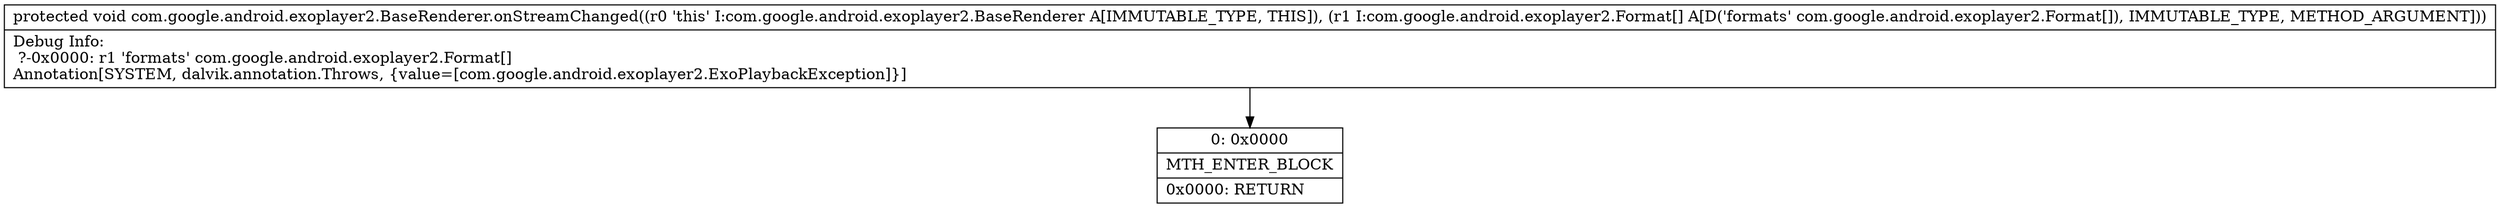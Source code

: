 digraph "CFG forcom.google.android.exoplayer2.BaseRenderer.onStreamChanged([Lcom\/google\/android\/exoplayer2\/Format;)V" {
Node_0 [shape=record,label="{0\:\ 0x0000|MTH_ENTER_BLOCK\l|0x0000: RETURN   \l}"];
MethodNode[shape=record,label="{protected void com.google.android.exoplayer2.BaseRenderer.onStreamChanged((r0 'this' I:com.google.android.exoplayer2.BaseRenderer A[IMMUTABLE_TYPE, THIS]), (r1 I:com.google.android.exoplayer2.Format[] A[D('formats' com.google.android.exoplayer2.Format[]), IMMUTABLE_TYPE, METHOD_ARGUMENT]))  | Debug Info:\l  ?\-0x0000: r1 'formats' com.google.android.exoplayer2.Format[]\lAnnotation[SYSTEM, dalvik.annotation.Throws, \{value=[com.google.android.exoplayer2.ExoPlaybackException]\}]\l}"];
MethodNode -> Node_0;
}

